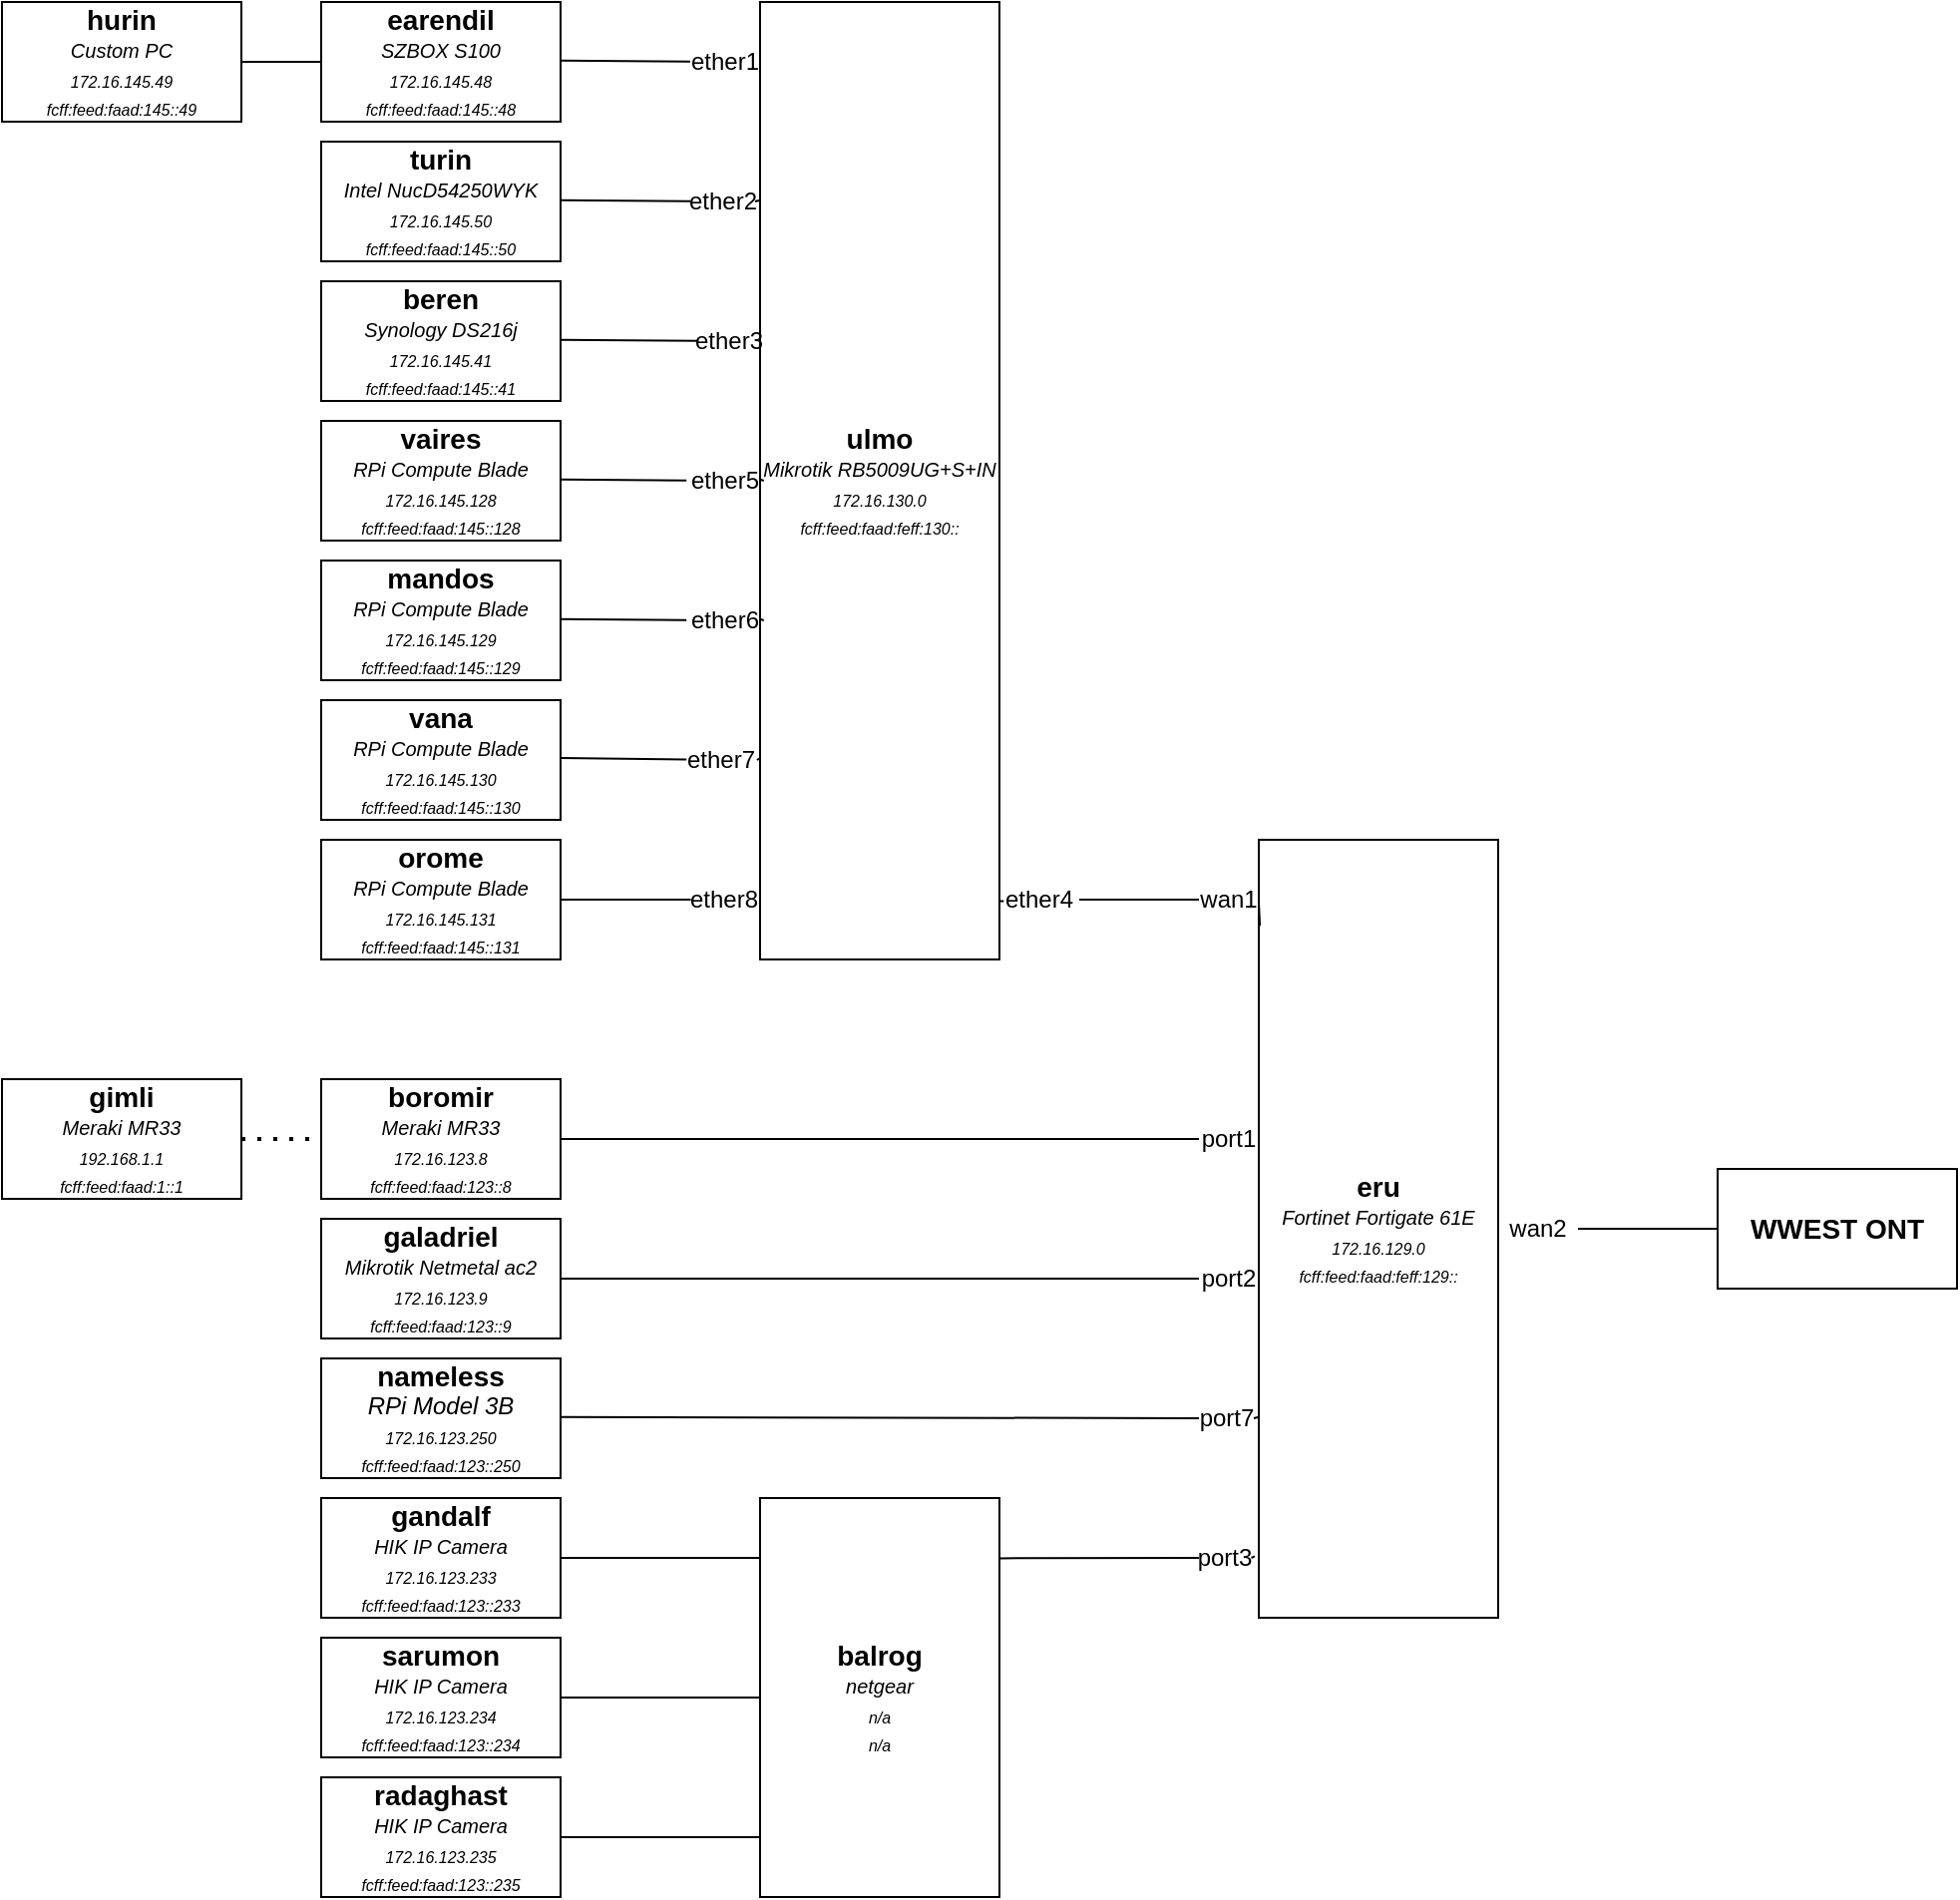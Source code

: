 <mxfile version="22.1.2" type="device" pages="2">
  <diagram name="network-diagram" id="donyaxQWsMeAOTe30rwo">
    <mxGraphModel dx="605" dy="511" grid="1" gridSize="10" guides="1" tooltips="1" connect="1" arrows="1" fold="1" page="1" pageScale="1" pageWidth="850" pageHeight="1100" math="0" shadow="0">
      <root>
        <mxCell id="0" />
        <mxCell id="1" parent="0" />
        <mxCell id="5WvHDmGFlh_pummLpIAc-2" value="&lt;b&gt;&lt;font style=&quot;font-size: 14px;&quot;&gt;earendil&lt;/font&gt;&lt;/b&gt;&lt;br&gt;&lt;font style=&quot;&quot;&gt;&lt;i style=&quot;&quot;&gt;&lt;font style=&quot;font-size: 10px;&quot;&gt;SZBOX S100&lt;/font&gt;&lt;br&gt;&lt;span style=&quot;font-size: 8px;&quot;&gt;172.16.145.48&lt;/span&gt;&lt;br&gt;&lt;span style=&quot;font-size: 8px;&quot;&gt;fcff:feed:faad:145::48&lt;/span&gt;&lt;br&gt;&lt;/i&gt;&lt;/font&gt;" style="rounded=0;whiteSpace=wrap;html=1;" parent="1" vertex="1">
          <mxGeometry x="250" y="170" width="120" height="60" as="geometry" />
        </mxCell>
        <mxCell id="5WvHDmGFlh_pummLpIAc-3" value="&lt;b&gt;&lt;font style=&quot;font-size: 14px;&quot;&gt;turin&lt;/font&gt;&lt;/b&gt;&lt;br&gt;&lt;font style=&quot;&quot;&gt;&lt;i style=&quot;&quot;&gt;&lt;font style=&quot;font-size: 10px;&quot;&gt;Intel NucD54250WYK&lt;/font&gt;&lt;br&gt;&lt;span style=&quot;font-size: 8px;&quot;&gt;172.16.145.50&lt;/span&gt;&lt;br&gt;&lt;span style=&quot;font-size: 8px;&quot;&gt;fcff:feed:faad:145::50&lt;/span&gt;&lt;br&gt;&lt;/i&gt;&lt;/font&gt;" style="rounded=0;whiteSpace=wrap;html=1;" parent="1" vertex="1">
          <mxGeometry x="250" y="240" width="120" height="60" as="geometry" />
        </mxCell>
        <mxCell id="5WvHDmGFlh_pummLpIAc-4" value="&lt;font style=&quot;font-size: 14px;&quot;&gt;&lt;b&gt;vaires&lt;/b&gt;&lt;/font&gt;&lt;br&gt;&lt;font style=&quot;&quot;&gt;&lt;i style=&quot;&quot;&gt;&lt;font style=&quot;font-size: 10px;&quot;&gt;RPi Compute Blade&lt;/font&gt;&lt;br&gt;&lt;span style=&quot;font-size: 8px;&quot;&gt;172.16.145.128&lt;/span&gt;&lt;br&gt;&lt;span style=&quot;font-size: 8px;&quot;&gt;fcff:feed:faad:145::128&lt;/span&gt;&lt;br&gt;&lt;/i&gt;&lt;/font&gt;" style="rounded=0;whiteSpace=wrap;html=1;" parent="1" vertex="1">
          <mxGeometry x="250" y="380" width="120" height="60" as="geometry" />
        </mxCell>
        <mxCell id="5WvHDmGFlh_pummLpIAc-5" value="&lt;b&gt;&lt;font style=&quot;font-size: 14px;&quot;&gt;mandos&lt;/font&gt;&lt;/b&gt;&lt;br&gt;&lt;font style=&quot;&quot;&gt;&lt;i style=&quot;&quot;&gt;&lt;font style=&quot;font-size: 10px;&quot;&gt;RPi Compute Blade&lt;/font&gt;&lt;br&gt;&lt;span style=&quot;font-size: 8px;&quot;&gt;172.16.145.129&lt;/span&gt;&lt;br&gt;&lt;span style=&quot;font-size: 8px;&quot;&gt;fcff:feed:faad:145::129&lt;/span&gt;&lt;br&gt;&lt;/i&gt;&lt;/font&gt;" style="rounded=0;whiteSpace=wrap;html=1;" parent="1" vertex="1">
          <mxGeometry x="250" y="450" width="120" height="60" as="geometry" />
        </mxCell>
        <mxCell id="5WvHDmGFlh_pummLpIAc-6" value="&lt;b style=&quot;font-size: 14px;&quot;&gt;vana&lt;br&gt;&lt;/b&gt;&lt;font style=&quot;&quot;&gt;&lt;i style=&quot;&quot;&gt;&lt;font style=&quot;font-size: 10px;&quot;&gt;RPi Compute Blade&lt;/font&gt;&lt;br&gt;&lt;span style=&quot;font-size: 8px;&quot;&gt;172.16.145.130&lt;/span&gt;&lt;br&gt;&lt;span style=&quot;font-size: 8px;&quot;&gt;fcff:feed:faad:145::130&lt;/span&gt;&lt;br&gt;&lt;/i&gt;&lt;/font&gt;" style="rounded=0;whiteSpace=wrap;html=1;" parent="1" vertex="1">
          <mxGeometry x="250" y="520" width="120" height="60" as="geometry" />
        </mxCell>
        <mxCell id="5WvHDmGFlh_pummLpIAc-7" value="&lt;font style=&quot;font-size: 14px;&quot;&gt;&lt;b&gt;orome&lt;br&gt;&lt;/b&gt;&lt;/font&gt;&lt;font style=&quot;&quot;&gt;&lt;i style=&quot;&quot;&gt;&lt;font style=&quot;font-size: 10px;&quot;&gt;RPi Compute Blade&lt;/font&gt;&lt;br&gt;&lt;span style=&quot;font-size: 8px;&quot;&gt;172.16.145.131&lt;/span&gt;&lt;br&gt;&lt;span style=&quot;font-size: 8px;&quot;&gt;fcff:feed:faad:145::131&lt;/span&gt;&lt;br&gt;&lt;/i&gt;&lt;/font&gt;" style="rounded=0;whiteSpace=wrap;html=1;" parent="1" vertex="1">
          <mxGeometry x="250" y="590" width="120" height="60" as="geometry" />
        </mxCell>
        <mxCell id="5WvHDmGFlh_pummLpIAc-8" value="&lt;span style=&quot;font-size: 14px;&quot;&gt;&lt;b&gt;beren&lt;/b&gt;&lt;/span&gt;&lt;br&gt;&lt;font style=&quot;&quot;&gt;&lt;i style=&quot;&quot;&gt;&lt;span style=&quot;font-size: 10px;&quot;&gt;Synology DS216j&lt;/span&gt;&lt;br&gt;&lt;span style=&quot;font-size: 8px;&quot;&gt;172.16.145.41&lt;/span&gt;&lt;br&gt;&lt;span style=&quot;font-size: 8px;&quot;&gt;fcff:feed:faad:145::41&lt;/span&gt;&lt;br&gt;&lt;/i&gt;&lt;/font&gt;" style="rounded=0;whiteSpace=wrap;html=1;" parent="1" vertex="1">
          <mxGeometry x="250" y="310" width="120" height="60" as="geometry" />
        </mxCell>
        <mxCell id="5WvHDmGFlh_pummLpIAc-9" value="&lt;b&gt;&lt;font style=&quot;font-size: 14px;&quot;&gt;ulmo&lt;/font&gt;&lt;/b&gt;&lt;br&gt;&lt;font style=&quot;font-size: 10px;&quot;&gt;&lt;i style=&quot;&quot;&gt;&lt;font style=&quot;font-size: 10px;&quot;&gt;Mikrotik&amp;nbsp;&lt;/font&gt;RB5009UG+S+IN&lt;br&gt;&lt;span style=&quot;font-size: 8px;&quot;&gt;172.16.130.0&lt;/span&gt;&lt;br&gt;&lt;span style=&quot;font-size: 8px;&quot;&gt;fcff:feed:faad:feff:130::&lt;/span&gt;&lt;br&gt;&lt;/i&gt;&lt;/font&gt;" style="rounded=0;whiteSpace=wrap;html=1;" parent="1" vertex="1">
          <mxGeometry x="470" y="170" width="120" height="480" as="geometry" />
        </mxCell>
        <mxCell id="5WvHDmGFlh_pummLpIAc-10" value="&lt;font style=&quot;font-size: 14px;&quot;&gt;&lt;b&gt;eru&lt;br&gt;&lt;/b&gt;&lt;/font&gt;&lt;font style=&quot;&quot;&gt;&lt;i style=&quot;&quot;&gt;&lt;span style=&quot;font-size: 10px;&quot;&gt;Fortinet Fortigate 61E&lt;/span&gt;&lt;br&gt;&lt;span style=&quot;font-size: 8px;&quot;&gt;172.16.129.0&lt;/span&gt;&lt;br&gt;&lt;span style=&quot;font-size: 8px;&quot;&gt;fcff:feed:faad:feff:129::&lt;/span&gt;&lt;br&gt;&lt;/i&gt;&lt;/font&gt;" style="rounded=0;whiteSpace=wrap;html=1;" parent="1" vertex="1">
          <mxGeometry x="720" y="590" width="120" height="390" as="geometry" />
        </mxCell>
        <mxCell id="5WvHDmGFlh_pummLpIAc-11" value="&lt;font style=&quot;font-size: 14px;&quot;&gt;&lt;b&gt;boromir&lt;br&gt;&lt;/b&gt;&lt;/font&gt;&lt;font style=&quot;&quot;&gt;&lt;i style=&quot;&quot;&gt;&lt;span style=&quot;font-size: 10px;&quot;&gt;Meraki MR33&lt;/span&gt;&lt;br&gt;&lt;span style=&quot;font-size: 8px;&quot;&gt;172.16.123.8&lt;/span&gt;&lt;br&gt;&lt;span style=&quot;font-size: 8px;&quot;&gt;fcff:feed:faad:123::8&lt;/span&gt;&lt;br&gt;&lt;/i&gt;&lt;/font&gt;" style="rounded=0;whiteSpace=wrap;html=1;" parent="1" vertex="1">
          <mxGeometry x="250" y="710" width="120" height="60" as="geometry" />
        </mxCell>
        <mxCell id="5WvHDmGFlh_pummLpIAc-12" value="&lt;font style=&quot;font-size: 14px;&quot;&gt;&lt;b&gt;gimli&lt;br&gt;&lt;/b&gt;&lt;/font&gt;&lt;font style=&quot;&quot;&gt;&lt;i style=&quot;&quot;&gt;&lt;span style=&quot;font-size: 10px;&quot;&gt;Meraki MR33&lt;/span&gt;&lt;br&gt;&lt;span style=&quot;font-size: 8px;&quot;&gt;192.168.1.1&lt;/span&gt;&lt;br&gt;&lt;span style=&quot;font-size: 8px;&quot;&gt;fcff:feed:faad:1::1&lt;/span&gt;&lt;br&gt;&lt;/i&gt;&lt;/font&gt;" style="rounded=0;whiteSpace=wrap;html=1;" parent="1" vertex="1">
          <mxGeometry x="90" y="710" width="120" height="60" as="geometry" />
        </mxCell>
        <mxCell id="5WvHDmGFlh_pummLpIAc-13" value="&lt;font style=&quot;font-size: 14px;&quot;&gt;&lt;b&gt;galadriel&lt;br&gt;&lt;/b&gt;&lt;/font&gt;&lt;font style=&quot;&quot;&gt;&lt;i style=&quot;&quot;&gt;&lt;span style=&quot;font-size: 10px;&quot;&gt;Mikrotik Netmetal ac2&lt;/span&gt;&lt;br&gt;&lt;span style=&quot;font-size: 8px;&quot;&gt;172.16.123.9&lt;/span&gt;&lt;br&gt;&lt;span style=&quot;font-size: 8px;&quot;&gt;fcff:feed:faad:123::9&lt;/span&gt;&lt;br&gt;&lt;/i&gt;&lt;/font&gt;" style="rounded=0;whiteSpace=wrap;html=1;" parent="1" vertex="1">
          <mxGeometry x="250" y="780" width="120" height="60" as="geometry" />
        </mxCell>
        <mxCell id="5WvHDmGFlh_pummLpIAc-15" value="&lt;font style=&quot;font-size: 14px;&quot;&gt;&lt;b&gt;balrog&lt;br&gt;&lt;/b&gt;&lt;/font&gt;&lt;font style=&quot;&quot;&gt;&lt;i style=&quot;&quot;&gt;&lt;span style=&quot;font-size: 10px;&quot;&gt;netgear&lt;/span&gt;&lt;br&gt;&lt;span style=&quot;font-size: 8px;&quot;&gt;n/a&lt;/span&gt;&lt;br&gt;&lt;span style=&quot;font-size: 8px;&quot;&gt;n/a&lt;/span&gt;&lt;br&gt;&lt;/i&gt;&lt;/font&gt;" style="rounded=0;whiteSpace=wrap;html=1;" parent="1" vertex="1">
          <mxGeometry x="470" y="920" width="120" height="200" as="geometry" />
        </mxCell>
        <mxCell id="5WvHDmGFlh_pummLpIAc-16" value="&lt;font style=&quot;font-size: 14px;&quot;&gt;&lt;b&gt;gandalf&lt;br&gt;&lt;/b&gt;&lt;/font&gt;&lt;font style=&quot;&quot;&gt;&lt;i style=&quot;&quot;&gt;&lt;font style=&quot;font-size: 10px;&quot;&gt;HIK IP Camera&lt;/font&gt;&lt;br&gt;&lt;span style=&quot;font-size: 8px;&quot;&gt;172.16.123.233&lt;/span&gt;&lt;br&gt;&lt;span style=&quot;font-size: 8px;&quot;&gt;fcff:feed:faad:123::233&lt;/span&gt;&lt;br&gt;&lt;/i&gt;&lt;/font&gt;" style="rounded=0;whiteSpace=wrap;html=1;" parent="1" vertex="1">
          <mxGeometry x="250" y="920" width="120" height="60" as="geometry" />
        </mxCell>
        <mxCell id="5WvHDmGFlh_pummLpIAc-17" value="&lt;font style=&quot;font-size: 14px;&quot;&gt;&lt;b&gt;sarumon&lt;br&gt;&lt;/b&gt;&lt;/font&gt;&lt;font style=&quot;&quot;&gt;&lt;i style=&quot;&quot;&gt;&lt;font style=&quot;font-size: 10px;&quot;&gt;HIK IP Camera&lt;/font&gt;&lt;br&gt;&lt;span style=&quot;font-size: 8px;&quot;&gt;172.16.123.234&lt;/span&gt;&lt;br&gt;&lt;span style=&quot;font-size: 8px;&quot;&gt;fcff:feed:faad:123::234&lt;/span&gt;&lt;br&gt;&lt;/i&gt;&lt;/font&gt;" style="rounded=0;whiteSpace=wrap;html=1;" parent="1" vertex="1">
          <mxGeometry x="250" y="990" width="120" height="60" as="geometry" />
        </mxCell>
        <mxCell id="5WvHDmGFlh_pummLpIAc-18" value="&lt;font style=&quot;font-size: 14px;&quot;&gt;&lt;b&gt;radaghast&lt;br&gt;&lt;/b&gt;&lt;/font&gt;&lt;font style=&quot;&quot;&gt;&lt;i style=&quot;&quot;&gt;&lt;font style=&quot;font-size: 10px;&quot;&gt;HIK IP Camera&lt;/font&gt;&lt;br&gt;&lt;span style=&quot;font-size: 8px;&quot;&gt;172.16.123.235&lt;/span&gt;&lt;br&gt;&lt;span style=&quot;font-size: 8px;&quot;&gt;fcff:feed:faad:123::235&lt;/span&gt;&lt;br&gt;&lt;/i&gt;&lt;/font&gt;" style="rounded=0;whiteSpace=wrap;html=1;" parent="1" vertex="1">
          <mxGeometry x="250" y="1060" width="120" height="60" as="geometry" />
        </mxCell>
        <mxCell id="5WvHDmGFlh_pummLpIAc-19" value="" style="endArrow=none;html=1;rounded=0;entryX=1;entryY=0.5;entryDx=0;entryDy=0;" parent="1" target="5WvHDmGFlh_pummLpIAc-18" edge="1">
          <mxGeometry width="50" height="50" relative="1" as="geometry">
            <mxPoint x="470" y="1090" as="sourcePoint" />
            <mxPoint x="440" y="1080" as="targetPoint" />
          </mxGeometry>
        </mxCell>
        <mxCell id="5WvHDmGFlh_pummLpIAc-20" value="" style="endArrow=none;html=1;rounded=0;exitX=1;exitY=0.5;exitDx=0;exitDy=0;entryX=0;entryY=0.5;entryDx=0;entryDy=0;" parent="1" source="5WvHDmGFlh_pummLpIAc-17" target="5WvHDmGFlh_pummLpIAc-15" edge="1">
          <mxGeometry width="50" height="50" relative="1" as="geometry">
            <mxPoint x="450" y="970" as="sourcePoint" />
            <mxPoint x="500" y="920" as="targetPoint" />
          </mxGeometry>
        </mxCell>
        <mxCell id="5WvHDmGFlh_pummLpIAc-21" value="" style="endArrow=none;html=1;rounded=0;exitX=1;exitY=0.5;exitDx=0;exitDy=0;" parent="1" source="5WvHDmGFlh_pummLpIAc-16" edge="1">
          <mxGeometry width="50" height="50" relative="1" as="geometry">
            <mxPoint x="450" y="970" as="sourcePoint" />
            <mxPoint x="470" y="950" as="targetPoint" />
          </mxGeometry>
        </mxCell>
        <mxCell id="5WvHDmGFlh_pummLpIAc-22" value="" style="endArrow=none;html=1;rounded=0;exitX=1;exitY=0.5;exitDx=0;exitDy=0;" parent="1" source="5WvHDmGFlh_pummLpIAc-58" edge="1">
          <mxGeometry width="50" height="50" relative="1" as="geometry">
            <mxPoint x="450" y="970" as="sourcePoint" />
            <mxPoint x="720" y="810" as="targetPoint" />
          </mxGeometry>
        </mxCell>
        <mxCell id="5WvHDmGFlh_pummLpIAc-23" value="" style="endArrow=none;html=1;rounded=0;exitX=1;exitY=0.5;exitDx=0;exitDy=0;" parent="1" source="5WvHDmGFlh_pummLpIAc-56" edge="1">
          <mxGeometry width="50" height="50" relative="1" as="geometry">
            <mxPoint x="450" y="970" as="sourcePoint" />
            <mxPoint x="720" y="740" as="targetPoint" />
          </mxGeometry>
        </mxCell>
        <mxCell id="5WvHDmGFlh_pummLpIAc-24" value="" style="endArrow=none;html=1;rounded=0;exitX=1.018;exitY=0.939;exitDx=0;exitDy=0;exitPerimeter=0;" parent="1" source="5WvHDmGFlh_pummLpIAc-51" edge="1">
          <mxGeometry width="50" height="50" relative="1" as="geometry">
            <mxPoint x="610" y="560" as="sourcePoint" />
            <mxPoint x="720" y="621" as="targetPoint" />
          </mxGeometry>
        </mxCell>
        <mxCell id="5WvHDmGFlh_pummLpIAc-25" value="" style="endArrow=none;dashed=1;html=1;dashPattern=1 3;strokeWidth=2;rounded=0;exitX=1;exitY=0.5;exitDx=0;exitDy=0;entryX=0;entryY=0.5;entryDx=0;entryDy=0;" parent="1" source="5WvHDmGFlh_pummLpIAc-12" target="5WvHDmGFlh_pummLpIAc-11" edge="1">
          <mxGeometry width="50" height="50" relative="1" as="geometry">
            <mxPoint x="300" y="940" as="sourcePoint" />
            <mxPoint x="350" y="890" as="targetPoint" />
          </mxGeometry>
        </mxCell>
        <mxCell id="5WvHDmGFlh_pummLpIAc-27" value="" style="endArrow=none;html=1;rounded=0;exitX=1;exitY=0.5;exitDx=0;exitDy=0;" parent="1" source="5WvHDmGFlh_pummLpIAc-81" edge="1">
          <mxGeometry width="50" height="50" relative="1" as="geometry">
            <mxPoint x="450" y="640" as="sourcePoint" />
            <mxPoint x="470" y="620" as="targetPoint" />
          </mxGeometry>
        </mxCell>
        <mxCell id="5WvHDmGFlh_pummLpIAc-28" value="" style="endArrow=none;html=1;rounded=0;exitX=1;exitY=0.5;exitDx=0;exitDy=0;" parent="1" source="5WvHDmGFlh_pummLpIAc-79" edge="1">
          <mxGeometry width="50" height="50" relative="1" as="geometry">
            <mxPoint x="370" y="549" as="sourcePoint" />
            <mxPoint x="470" y="549" as="targetPoint" />
          </mxGeometry>
        </mxCell>
        <mxCell id="5WvHDmGFlh_pummLpIAc-29" value="" style="endArrow=none;html=1;rounded=0;exitX=1;exitY=0.5;exitDx=0;exitDy=0;" parent="1" source="5WvHDmGFlh_pummLpIAc-77" edge="1">
          <mxGeometry width="50" height="50" relative="1" as="geometry">
            <mxPoint x="370" y="479.41" as="sourcePoint" />
            <mxPoint x="470" y="479.41" as="targetPoint" />
          </mxGeometry>
        </mxCell>
        <mxCell id="5WvHDmGFlh_pummLpIAc-30" value="" style="endArrow=none;html=1;rounded=0;exitX=1;exitY=0.5;exitDx=0;exitDy=0;" parent="1" source="5WvHDmGFlh_pummLpIAc-75" edge="1">
          <mxGeometry width="50" height="50" relative="1" as="geometry">
            <mxPoint x="370" y="409.41" as="sourcePoint" />
            <mxPoint x="470" y="409.41" as="targetPoint" />
          </mxGeometry>
        </mxCell>
        <mxCell id="5WvHDmGFlh_pummLpIAc-33" value="" style="endArrow=none;html=1;rounded=0;exitX=1;exitY=0.5;exitDx=0;exitDy=0;" parent="1" source="5WvHDmGFlh_pummLpIAc-73" edge="1">
          <mxGeometry width="50" height="50" relative="1" as="geometry">
            <mxPoint x="370" y="339.41" as="sourcePoint" />
            <mxPoint x="470" y="339.41" as="targetPoint" />
          </mxGeometry>
        </mxCell>
        <mxCell id="5WvHDmGFlh_pummLpIAc-34" value="" style="endArrow=none;html=1;rounded=0;exitX=1;exitY=0.5;exitDx=0;exitDy=0;" parent="1" source="5WvHDmGFlh_pummLpIAc-71" edge="1">
          <mxGeometry width="50" height="50" relative="1" as="geometry">
            <mxPoint x="370" y="269.41" as="sourcePoint" />
            <mxPoint x="470" y="269.41" as="targetPoint" />
          </mxGeometry>
        </mxCell>
        <mxCell id="5WvHDmGFlh_pummLpIAc-35" value="" style="endArrow=none;html=1;rounded=0;exitX=1;exitY=0.5;exitDx=0;exitDy=0;" parent="1" source="5WvHDmGFlh_pummLpIAc-69" edge="1">
          <mxGeometry width="50" height="50" relative="1" as="geometry">
            <mxPoint x="370" y="199.41" as="sourcePoint" />
            <mxPoint x="470" y="199.41" as="targetPoint" />
          </mxGeometry>
        </mxCell>
        <mxCell id="5WvHDmGFlh_pummLpIAc-36" value="&lt;font style=&quot;font-size: 14px;&quot;&gt;&lt;b&gt;nameless&lt;br&gt;&lt;/b&gt;&lt;/font&gt;&lt;font style=&quot;&quot;&gt;&lt;i style=&quot;&quot;&gt;RPi Model 3B&lt;br&gt;&lt;span style=&quot;font-size: 8px;&quot;&gt;172.16.123.250&lt;/span&gt;&lt;br&gt;&lt;span style=&quot;font-size: 8px;&quot;&gt;fcff:feed:faad:123::250&lt;/span&gt;&lt;br&gt;&lt;/i&gt;&lt;/font&gt;" style="rounded=0;whiteSpace=wrap;html=1;" parent="1" vertex="1">
          <mxGeometry x="250" y="850" width="120" height="60" as="geometry" />
        </mxCell>
        <mxCell id="5WvHDmGFlh_pummLpIAc-38" value="" style="endArrow=none;html=1;rounded=0;exitX=1;exitY=0.5;exitDx=0;exitDy=0;" parent="1" source="5WvHDmGFlh_pummLpIAc-47" edge="1">
          <mxGeometry width="50" height="50" relative="1" as="geometry">
            <mxPoint x="370" y="879.41" as="sourcePoint" />
            <mxPoint x="720" y="879.41" as="targetPoint" />
          </mxGeometry>
        </mxCell>
        <mxCell id="5WvHDmGFlh_pummLpIAc-40" value="&lt;font style=&quot;font-size: 14px;&quot;&gt;&lt;b&gt;WWEST ONT&lt;/b&gt;&lt;/font&gt;&lt;font style=&quot;&quot;&gt;&lt;i style=&quot;&quot;&gt;&lt;br&gt;&lt;/i&gt;&lt;/font&gt;" style="rounded=0;whiteSpace=wrap;html=1;" parent="1" vertex="1">
          <mxGeometry x="950" y="755" width="120" height="60" as="geometry" />
        </mxCell>
        <mxCell id="5WvHDmGFlh_pummLpIAc-41" value="" style="endArrow=none;html=1;rounded=0;exitX=1;exitY=0.5;exitDx=0;exitDy=0;entryX=0;entryY=0.5;entryDx=0;entryDy=0;" parent="1" source="5WvHDmGFlh_pummLpIAc-54" target="5WvHDmGFlh_pummLpIAc-40" edge="1">
          <mxGeometry width="50" height="50" relative="1" as="geometry">
            <mxPoint x="760" y="880" as="sourcePoint" />
            <mxPoint x="810" y="830" as="targetPoint" />
          </mxGeometry>
        </mxCell>
        <mxCell id="5WvHDmGFlh_pummLpIAc-52" value="" style="endArrow=none;html=1;rounded=0;exitX=1;exitY=0.5;exitDx=0;exitDy=0;" parent="1" source="5WvHDmGFlh_pummLpIAc-83" target="5WvHDmGFlh_pummLpIAc-51" edge="1">
          <mxGeometry width="50" height="50" relative="1" as="geometry">
            <mxPoint x="592" y="621" as="sourcePoint" />
            <mxPoint x="720" y="621" as="targetPoint" />
          </mxGeometry>
        </mxCell>
        <mxCell id="5WvHDmGFlh_pummLpIAc-51" value="wan1" style="text;html=1;strokeColor=none;fillColor=none;align=center;verticalAlign=middle;whiteSpace=wrap;rounded=0;" parent="1" vertex="1">
          <mxGeometry x="690" y="605" width="30" height="30" as="geometry" />
        </mxCell>
        <mxCell id="5WvHDmGFlh_pummLpIAc-55" value="" style="endArrow=none;html=1;rounded=0;exitX=1;exitY=0.5;exitDx=0;exitDy=0;entryX=0;entryY=0.5;entryDx=0;entryDy=0;" parent="1" source="5WvHDmGFlh_pummLpIAc-10" target="5WvHDmGFlh_pummLpIAc-54" edge="1">
          <mxGeometry width="50" height="50" relative="1" as="geometry">
            <mxPoint x="840" y="785" as="sourcePoint" />
            <mxPoint x="950" y="785" as="targetPoint" />
          </mxGeometry>
        </mxCell>
        <mxCell id="5WvHDmGFlh_pummLpIAc-54" value="wan2" style="text;html=1;strokeColor=none;fillColor=none;align=center;verticalAlign=middle;whiteSpace=wrap;rounded=0;" parent="1" vertex="1">
          <mxGeometry x="840" y="770" width="40" height="30" as="geometry" />
        </mxCell>
        <mxCell id="5WvHDmGFlh_pummLpIAc-57" value="" style="endArrow=none;html=1;rounded=0;exitX=1;exitY=0.5;exitDx=0;exitDy=0;entryX=0;entryY=0.5;entryDx=0;entryDy=0;" parent="1" source="5WvHDmGFlh_pummLpIAc-11" target="5WvHDmGFlh_pummLpIAc-56" edge="1">
          <mxGeometry width="50" height="50" relative="1" as="geometry">
            <mxPoint x="370" y="740" as="sourcePoint" />
            <mxPoint x="720" y="741" as="targetPoint" />
          </mxGeometry>
        </mxCell>
        <mxCell id="5WvHDmGFlh_pummLpIAc-56" value="port1" style="text;html=1;strokeColor=none;fillColor=none;align=center;verticalAlign=middle;whiteSpace=wrap;rounded=0;" parent="1" vertex="1">
          <mxGeometry x="690" y="730" width="30" height="20" as="geometry" />
        </mxCell>
        <mxCell id="5WvHDmGFlh_pummLpIAc-59" value="" style="endArrow=none;html=1;rounded=0;exitX=1;exitY=0.5;exitDx=0;exitDy=0;" parent="1" source="5WvHDmGFlh_pummLpIAc-13" target="5WvHDmGFlh_pummLpIAc-58" edge="1">
          <mxGeometry width="50" height="50" relative="1" as="geometry">
            <mxPoint x="370" y="810" as="sourcePoint" />
            <mxPoint x="720" y="810" as="targetPoint" />
          </mxGeometry>
        </mxCell>
        <mxCell id="5WvHDmGFlh_pummLpIAc-58" value="port2" style="text;html=1;strokeColor=none;fillColor=none;align=center;verticalAlign=middle;whiteSpace=wrap;rounded=0;" parent="1" vertex="1">
          <mxGeometry x="690" y="795" width="30" height="30" as="geometry" />
        </mxCell>
        <mxCell id="5WvHDmGFlh_pummLpIAc-60" value="" style="endArrow=none;html=1;rounded=0;exitX=1;exitY=0.5;exitDx=0;exitDy=0;" parent="1" target="5WvHDmGFlh_pummLpIAc-47" edge="1">
          <mxGeometry width="50" height="50" relative="1" as="geometry">
            <mxPoint x="370" y="879.41" as="sourcePoint" />
            <mxPoint x="720" y="879.41" as="targetPoint" />
          </mxGeometry>
        </mxCell>
        <mxCell id="5WvHDmGFlh_pummLpIAc-47" value="port7" style="text;html=1;strokeColor=none;fillColor=none;align=center;verticalAlign=middle;whiteSpace=wrap;rounded=0;" parent="1" vertex="1">
          <mxGeometry x="690" y="865" width="27.5" height="30" as="geometry" />
        </mxCell>
        <mxCell id="5WvHDmGFlh_pummLpIAc-62" value="" style="endArrow=none;html=1;rounded=0;entryX=-0.017;entryY=0.921;entryDx=0;entryDy=0;exitX=1;exitY=0.5;exitDx=0;exitDy=0;entryPerimeter=0;" parent="1" source="5WvHDmGFlh_pummLpIAc-63" target="5WvHDmGFlh_pummLpIAc-10" edge="1">
          <mxGeometry width="50" height="50" relative="1" as="geometry">
            <mxPoint x="590" y="947" as="sourcePoint" />
            <mxPoint x="650" y="950" as="targetPoint" />
          </mxGeometry>
        </mxCell>
        <mxCell id="5WvHDmGFlh_pummLpIAc-66" value="" style="endArrow=none;html=1;rounded=0;entryX=0;entryY=0.5;entryDx=0;entryDy=0;exitX=1.003;exitY=0.151;exitDx=0;exitDy=0;exitPerimeter=0;" parent="1" source="5WvHDmGFlh_pummLpIAc-15" target="5WvHDmGFlh_pummLpIAc-63" edge="1">
          <mxGeometry width="50" height="50" relative="1" as="geometry">
            <mxPoint x="590" y="950" as="sourcePoint" />
            <mxPoint x="718" y="949" as="targetPoint" />
          </mxGeometry>
        </mxCell>
        <mxCell id="5WvHDmGFlh_pummLpIAc-63" value="port3" style="text;html=1;strokeColor=none;fillColor=none;align=center;verticalAlign=middle;whiteSpace=wrap;rounded=0;" parent="1" vertex="1">
          <mxGeometry x="690" y="940" width="26.25" height="20" as="geometry" />
        </mxCell>
        <mxCell id="5WvHDmGFlh_pummLpIAc-70" value="" style="endArrow=none;html=1;rounded=0;exitX=1;exitY=0.5;exitDx=0;exitDy=0;" parent="1" target="5WvHDmGFlh_pummLpIAc-69" edge="1">
          <mxGeometry width="50" height="50" relative="1" as="geometry">
            <mxPoint x="370" y="199.41" as="sourcePoint" />
            <mxPoint x="470" y="199.41" as="targetPoint" />
          </mxGeometry>
        </mxCell>
        <mxCell id="5WvHDmGFlh_pummLpIAc-69" value="ether1" style="text;html=1;strokeColor=none;fillColor=none;align=center;verticalAlign=middle;whiteSpace=wrap;rounded=0;" parent="1" vertex="1">
          <mxGeometry x="435" y="185" width="35" height="30" as="geometry" />
        </mxCell>
        <mxCell id="5WvHDmGFlh_pummLpIAc-72" value="" style="endArrow=none;html=1;rounded=0;exitX=1;exitY=0.5;exitDx=0;exitDy=0;" parent="1" target="5WvHDmGFlh_pummLpIAc-71" edge="1">
          <mxGeometry width="50" height="50" relative="1" as="geometry">
            <mxPoint x="370" y="269.41" as="sourcePoint" />
            <mxPoint x="470" y="269.41" as="targetPoint" />
          </mxGeometry>
        </mxCell>
        <mxCell id="5WvHDmGFlh_pummLpIAc-71" value="ether2" style="text;html=1;strokeColor=none;fillColor=none;align=center;verticalAlign=middle;whiteSpace=wrap;rounded=0;" parent="1" vertex="1">
          <mxGeometry x="435" y="255" width="32.5" height="30" as="geometry" />
        </mxCell>
        <mxCell id="5WvHDmGFlh_pummLpIAc-74" value="" style="endArrow=none;html=1;rounded=0;exitX=1;exitY=0.5;exitDx=0;exitDy=0;" parent="1" target="5WvHDmGFlh_pummLpIAc-73" edge="1">
          <mxGeometry width="50" height="50" relative="1" as="geometry">
            <mxPoint x="370" y="339.41" as="sourcePoint" />
            <mxPoint x="470" y="339.41" as="targetPoint" />
          </mxGeometry>
        </mxCell>
        <mxCell id="5WvHDmGFlh_pummLpIAc-73" value="ether3" style="text;html=1;strokeColor=none;fillColor=none;align=center;verticalAlign=middle;whiteSpace=wrap;rounded=0;" parent="1" vertex="1">
          <mxGeometry x="438.75" y="325" width="31.25" height="30" as="geometry" />
        </mxCell>
        <mxCell id="5WvHDmGFlh_pummLpIAc-76" value="" style="endArrow=none;html=1;rounded=0;exitX=1;exitY=0.5;exitDx=0;exitDy=0;" parent="1" target="5WvHDmGFlh_pummLpIAc-75" edge="1">
          <mxGeometry width="50" height="50" relative="1" as="geometry">
            <mxPoint x="370" y="409.41" as="sourcePoint" />
            <mxPoint x="470" y="409.41" as="targetPoint" />
          </mxGeometry>
        </mxCell>
        <mxCell id="5WvHDmGFlh_pummLpIAc-75" value="ether5" style="text;html=1;strokeColor=none;fillColor=none;align=center;verticalAlign=middle;whiteSpace=wrap;rounded=0;" parent="1" vertex="1">
          <mxGeometry x="433.13" y="395" width="38.75" height="30" as="geometry" />
        </mxCell>
        <mxCell id="5WvHDmGFlh_pummLpIAc-78" value="" style="endArrow=none;html=1;rounded=0;exitX=1;exitY=0.5;exitDx=0;exitDy=0;" parent="1" target="5WvHDmGFlh_pummLpIAc-77" edge="1">
          <mxGeometry width="50" height="50" relative="1" as="geometry">
            <mxPoint x="370" y="479.41" as="sourcePoint" />
            <mxPoint x="470" y="479.41" as="targetPoint" />
          </mxGeometry>
        </mxCell>
        <mxCell id="5WvHDmGFlh_pummLpIAc-77" value="ether6" style="text;html=1;strokeColor=none;fillColor=none;align=center;verticalAlign=middle;whiteSpace=wrap;rounded=0;" parent="1" vertex="1">
          <mxGeometry x="433.13" y="465" width="38.75" height="30" as="geometry" />
        </mxCell>
        <mxCell id="5WvHDmGFlh_pummLpIAc-80" value="" style="endArrow=none;html=1;rounded=0;exitX=1;exitY=0.5;exitDx=0;exitDy=0;" parent="1" target="5WvHDmGFlh_pummLpIAc-79" edge="1">
          <mxGeometry width="50" height="50" relative="1" as="geometry">
            <mxPoint x="370" y="549" as="sourcePoint" />
            <mxPoint x="470" y="549" as="targetPoint" />
          </mxGeometry>
        </mxCell>
        <mxCell id="5WvHDmGFlh_pummLpIAc-79" value="ether7" style="text;html=1;strokeColor=none;fillColor=none;align=center;verticalAlign=middle;whiteSpace=wrap;rounded=0;" parent="1" vertex="1">
          <mxGeometry x="433.13" y="535" width="35.32" height="30" as="geometry" />
        </mxCell>
        <mxCell id="5WvHDmGFlh_pummLpIAc-82" value="" style="endArrow=none;html=1;rounded=0;exitX=1;exitY=0.5;exitDx=0;exitDy=0;" parent="1" source="5WvHDmGFlh_pummLpIAc-7" target="5WvHDmGFlh_pummLpIAc-81" edge="1">
          <mxGeometry width="50" height="50" relative="1" as="geometry">
            <mxPoint x="370" y="620" as="sourcePoint" />
            <mxPoint x="470" y="620" as="targetPoint" />
          </mxGeometry>
        </mxCell>
        <mxCell id="5WvHDmGFlh_pummLpIAc-81" value="ether8" style="text;html=1;strokeColor=none;fillColor=none;align=center;verticalAlign=middle;whiteSpace=wrap;rounded=0;" parent="1" vertex="1">
          <mxGeometry x="435.31" y="605" width="34.37" height="30" as="geometry" />
        </mxCell>
        <mxCell id="5WvHDmGFlh_pummLpIAc-86" value="" style="endArrow=none;html=1;rounded=0;exitX=1.018;exitY=0.939;exitDx=0;exitDy=0;exitPerimeter=0;" parent="1" source="5WvHDmGFlh_pummLpIAc-9" target="5WvHDmGFlh_pummLpIAc-83" edge="1">
          <mxGeometry width="50" height="50" relative="1" as="geometry">
            <mxPoint x="592" y="621" as="sourcePoint" />
            <mxPoint x="690" y="620" as="targetPoint" />
          </mxGeometry>
        </mxCell>
        <mxCell id="5WvHDmGFlh_pummLpIAc-83" value="ether4" style="text;html=1;strokeColor=none;fillColor=none;align=center;verticalAlign=middle;whiteSpace=wrap;rounded=0;" parent="1" vertex="1">
          <mxGeometry x="590" y="605" width="40" height="30" as="geometry" />
        </mxCell>
        <mxCell id="zWHXDNSICFyrOe5W6Vre-1" value="&lt;b&gt;&lt;font style=&quot;font-size: 14px;&quot;&gt;hurin&lt;/font&gt;&lt;/b&gt;&lt;br&gt;&lt;font style=&quot;&quot;&gt;&lt;i style=&quot;&quot;&gt;&lt;font style=&quot;font-size: 10px;&quot;&gt;Custom PC&lt;/font&gt;&lt;br&gt;&lt;span style=&quot;font-size: 8px;&quot;&gt;172.16.145.49&lt;/span&gt;&lt;br&gt;&lt;span style=&quot;font-size: 8px;&quot;&gt;fcff:feed:faad:145::49&lt;/span&gt;&lt;br&gt;&lt;/i&gt;&lt;/font&gt;" style="rounded=0;whiteSpace=wrap;html=1;" parent="1" vertex="1">
          <mxGeometry x="90" y="170" width="120" height="60" as="geometry" />
        </mxCell>
        <mxCell id="zWHXDNSICFyrOe5W6Vre-2" value="" style="endArrow=none;html=1;rounded=0;exitX=1;exitY=0.5;exitDx=0;exitDy=0;entryX=0;entryY=0.5;entryDx=0;entryDy=0;strokeWidth=1;" parent="1" source="zWHXDNSICFyrOe5W6Vre-1" target="5WvHDmGFlh_pummLpIAc-2" edge="1">
          <mxGeometry width="50" height="50" relative="1" as="geometry">
            <mxPoint x="240" y="430" as="sourcePoint" />
            <mxPoint x="290" y="380" as="targetPoint" />
          </mxGeometry>
        </mxCell>
      </root>
    </mxGraphModel>
  </diagram>
  <diagram id="TCekqygfXsFdefFB1j5I" name="k8s cluster">
    <mxGraphModel dx="605" dy="511" grid="1" gridSize="10" guides="1" tooltips="1" connect="1" arrows="1" fold="1" page="1" pageScale="1" pageWidth="850" pageHeight="1100" math="0" shadow="0">
      <root>
        <mxCell id="0" />
        <mxCell id="1" parent="0" />
        <mxCell id="l61pqUlka-35UqvqIYWr-51" value="" style="rounded=1;whiteSpace=wrap;html=1;align=left;" parent="1" vertex="1">
          <mxGeometry x="825" y="625" width="260" height="380" as="geometry" />
        </mxCell>
        <mxCell id="l61pqUlka-35UqvqIYWr-49" value="" style="rounded=1;whiteSpace=wrap;html=1;align=left;" parent="1" vertex="1">
          <mxGeometry x="830" y="230" width="260" height="380" as="geometry" />
        </mxCell>
        <mxCell id="l61pqUlka-35UqvqIYWr-46" value="" style="rounded=1;whiteSpace=wrap;html=1;align=left;" parent="1" vertex="1">
          <mxGeometry x="550" y="230" width="260" height="380" as="geometry" />
        </mxCell>
        <mxCell id="l61pqUlka-35UqvqIYWr-25" value="" style="rounded=1;whiteSpace=wrap;html=1;align=left;" parent="1" vertex="1">
          <mxGeometry x="280" y="230" width="260" height="380" as="geometry" />
        </mxCell>
        <mxCell id="l61pqUlka-35UqvqIYWr-27" value="" style="rounded=1;whiteSpace=wrap;html=1;" parent="1" vertex="1">
          <mxGeometry x="350" y="300" width="120" height="110" as="geometry" />
        </mxCell>
        <mxCell id="l61pqUlka-35UqvqIYWr-26" value="&lt;b&gt;earendil&lt;/b&gt;" style="rounded=0;whiteSpace=wrap;html=1;" parent="1" vertex="1">
          <mxGeometry x="380" y="350" width="60" height="20" as="geometry" />
        </mxCell>
        <mxCell id="l61pqUlka-35UqvqIYWr-28" value="&lt;b&gt;turin&lt;/b&gt;" style="rounded=0;whiteSpace=wrap;html=1;" parent="1" vertex="1">
          <mxGeometry x="380" y="370" width="60" height="20" as="geometry" />
        </mxCell>
        <mxCell id="l61pqUlka-35UqvqIYWr-29" value="&lt;b&gt;Master Nodes&lt;/b&gt;" style="text;html=1;strokeColor=none;fillColor=none;align=center;verticalAlign=middle;whiteSpace=wrap;rounded=0;" parent="1" vertex="1">
          <mxGeometry x="380" y="310" width="60" height="30" as="geometry" />
        </mxCell>
        <mxCell id="l61pqUlka-35UqvqIYWr-30" value="" style="rounded=1;whiteSpace=wrap;html=1;" parent="1" vertex="1">
          <mxGeometry x="350" y="420" width="120" height="160" as="geometry" />
        </mxCell>
        <mxCell id="l61pqUlka-35UqvqIYWr-31" value="&lt;b&gt;vaires&lt;/b&gt;" style="rounded=0;whiteSpace=wrap;html=1;" parent="1" vertex="1">
          <mxGeometry x="380" y="470" width="60" height="20" as="geometry" />
        </mxCell>
        <mxCell id="l61pqUlka-35UqvqIYWr-33" value="&lt;b&gt;mandos&lt;/b&gt;" style="rounded=0;whiteSpace=wrap;html=1;" parent="1" vertex="1">
          <mxGeometry x="380" y="490" width="60" height="20" as="geometry" />
        </mxCell>
        <mxCell id="l61pqUlka-35UqvqIYWr-34" value="&lt;b&gt;vana&lt;/b&gt;" style="rounded=0;whiteSpace=wrap;html=1;" parent="1" vertex="1">
          <mxGeometry x="380" y="510" width="60" height="20" as="geometry" />
        </mxCell>
        <mxCell id="l61pqUlka-35UqvqIYWr-35" value="&lt;b&gt;orome&lt;/b&gt;" style="rounded=0;whiteSpace=wrap;html=1;" parent="1" vertex="1">
          <mxGeometry x="380" y="530" width="60" height="20" as="geometry" />
        </mxCell>
        <mxCell id="l61pqUlka-35UqvqIYWr-37" value="&lt;b&gt;Worker Nodes&lt;/b&gt;" style="text;html=1;strokeColor=none;fillColor=none;align=center;verticalAlign=middle;whiteSpace=wrap;rounded=0;" parent="1" vertex="1">
          <mxGeometry x="380" y="430" width="60" height="30" as="geometry" />
        </mxCell>
        <mxCell id="l61pqUlka-35UqvqIYWr-38" value="&lt;b style=&quot;font-size: 24px;&quot;&gt;&lt;font style=&quot;font-size: 24px;&quot;&gt;microk8s cluster&lt;/font&gt;&lt;/b&gt;" style="text;html=1;strokeColor=none;fillColor=none;align=center;verticalAlign=middle;whiteSpace=wrap;rounded=0;fontSize=24;" parent="1" vertex="1">
          <mxGeometry x="380" y="250" width="60" height="30" as="geometry" />
        </mxCell>
        <mxCell id="l61pqUlka-35UqvqIYWr-39" value="&lt;b style=&quot;font-size: 24px;&quot;&gt;&lt;font style=&quot;font-size: 24px;&quot;&gt;Namespaces&lt;/font&gt;&lt;/b&gt;" style="text;html=1;strokeColor=none;fillColor=none;align=center;verticalAlign=middle;whiteSpace=wrap;rounded=0;fontSize=24;" parent="1" vertex="1">
          <mxGeometry x="650" y="250" width="60" height="30" as="geometry" />
        </mxCell>
        <mxCell id="l61pqUlka-35UqvqIYWr-41" value="&lt;span style=&quot;&quot;&gt;&lt;b&gt;&lt;font style=&quot;font-size: 14px;&quot;&gt;internal&lt;/font&gt;&lt;/b&gt;&lt;br&gt;&lt;i&gt;turin&lt;br&gt;mandos&lt;br&gt;orome&lt;br&gt;hurin&lt;/i&gt;&lt;br&gt;&lt;/span&gt;" style="text;html=1;strokeColor=none;fillColor=none;align=center;verticalAlign=middle;whiteSpace=wrap;rounded=0;" parent="1" vertex="1">
          <mxGeometry x="650" y="330" width="60" height="30" as="geometry" />
        </mxCell>
        <mxCell id="l61pqUlka-35UqvqIYWr-42" value="&lt;font style=&quot;&quot;&gt;&lt;b style=&quot;&quot;&gt;&lt;font style=&quot;font-size: 14px;&quot;&gt;external&lt;/font&gt;&lt;/b&gt;&lt;br&gt;&lt;i style=&quot;font-size: 12px;&quot;&gt;earendil&lt;br&gt;vaires&lt;br&gt;vana&lt;/i&gt;&lt;br&gt;&lt;/font&gt;" style="text;html=1;strokeColor=none;fillColor=none;align=center;verticalAlign=middle;whiteSpace=wrap;rounded=0;" parent="1" vertex="1">
          <mxGeometry x="650" y="470" width="60" height="30" as="geometry" />
        </mxCell>
        <mxCell id="l61pqUlka-35UqvqIYWr-43" value="&lt;span style=&quot;font-size: 24px;&quot;&gt;&lt;b style=&quot;font-size: 24px;&quot;&gt;IP Pools&lt;/b&gt;&lt;/span&gt;" style="text;html=1;strokeColor=none;fillColor=none;align=center;verticalAlign=middle;whiteSpace=wrap;rounded=0;fontSize=24;" parent="1" vertex="1">
          <mxGeometry x="910" y="250" width="100" height="30" as="geometry" />
        </mxCell>
        <mxCell id="l61pqUlka-35UqvqIYWr-44" value="&lt;span style=&quot;font-size: 16px;&quot;&gt;&lt;b&gt;pod CIDR&lt;/b&gt;&lt;/span&gt;&lt;br&gt;&lt;div style=&quot;&quot;&gt;&lt;i&gt;10.199.0.0/16&lt;/i&gt;&lt;/div&gt;&lt;div style=&quot;&quot;&gt;&lt;i&gt;fcff:feed:faad:199::/64&lt;/i&gt;&lt;/div&gt;" style="text;html=1;strokeColor=none;fillColor=none;align=center;verticalAlign=middle;whiteSpace=wrap;rounded=0;" parent="1" vertex="1">
          <mxGeometry x="920" y="330" width="80" height="30" as="geometry" />
        </mxCell>
        <mxCell id="l61pqUlka-35UqvqIYWr-45" value="&lt;span style=&quot;font-size: 16px;&quot;&gt;&lt;b&gt;service CIDR&lt;/b&gt;&lt;/span&gt;&lt;br&gt;&lt;div style=&quot;&quot;&gt;&lt;i&gt;10.200.0.0/16&lt;/i&gt;&lt;/div&gt;&lt;div style=&quot;&quot;&gt;&lt;i&gt;fcff:feed:faad:200::/64&lt;/i&gt;&lt;/div&gt;" style="text;html=1;strokeColor=none;fillColor=none;align=center;verticalAlign=middle;whiteSpace=wrap;rounded=0;" parent="1" vertex="1">
          <mxGeometry x="910" y="465" width="90" height="30" as="geometry" />
        </mxCell>
        <mxCell id="l61pqUlka-35UqvqIYWr-50" value="&lt;font style=&quot;&quot;&gt;&lt;span style=&quot;font-size: 16px;&quot;&gt;&lt;b&gt;Nodes have global BGP peer to ulmo gateway&lt;br&gt;&lt;/b&gt;&lt;/span&gt;&lt;br&gt;&lt;span style=&quot;font-weight: bold; font-size: 14px;&quot;&gt;IPv4 Gateway&lt;/span&gt;&lt;br&gt;&lt;i style=&quot;&quot;&gt;&lt;font style=&quot;font-size: 12px;&quot;&gt;172.16.145.1&lt;/font&gt;&lt;/i&gt;&lt;br&gt;&lt;span style=&quot;font-weight: bold; font-size: 14px;&quot;&gt;IPv6 Gateway&lt;/span&gt;&lt;br&gt;&lt;font style=&quot;font-size: 12px;&quot;&gt;&lt;i style=&quot;&quot;&gt;fcff:feed:faad:145::1&lt;/i&gt;&lt;/font&gt;&lt;br&gt;&lt;span style=&quot;font-weight: bold; font-size: 14px;&quot;&gt;AS &lt;/span&gt;&lt;br&gt;&lt;font style=&quot;font-size: 12px;&quot;&gt;&lt;i&gt;64777&lt;/i&gt;&lt;/font&gt;&lt;br&gt;&lt;/font&gt;" style="text;html=1;strokeColor=none;fillColor=none;align=center;verticalAlign=middle;whiteSpace=wrap;rounded=0;" parent="1" vertex="1">
          <mxGeometry x="842.5" y="740" width="235" height="150" as="geometry" />
        </mxCell>
        <mxCell id="l61pqUlka-35UqvqIYWr-53" value="&lt;b style=&quot;border-color: var(--border-color); color: rgb(0, 0, 0); font-family: Helvetica; font-style: normal; font-variant-ligatures: normal; font-variant-caps: normal; letter-spacing: normal; orphans: 2; text-align: center; text-indent: 0px; text-transform: none; widows: 2; word-spacing: 0px; -webkit-text-stroke-width: 0px; background-color: rgb(251, 251, 251); text-decoration-thickness: initial; text-decoration-style: initial; text-decoration-color: initial; font-size: 14px;&quot;&gt;&lt;font style=&quot;border-color: var(--border-color); font-size: 24px;&quot;&gt;Cluster Networking&lt;/font&gt;&lt;/b&gt;&lt;br style=&quot;border-color: var(--border-color); color: rgb(0, 0, 0); font-family: Helvetica; font-size: 12px; font-style: normal; font-variant-ligatures: normal; font-variant-caps: normal; font-weight: 400; letter-spacing: normal; orphans: 2; text-align: center; text-indent: 0px; text-transform: none; widows: 2; word-spacing: 0px; -webkit-text-stroke-width: 0px; background-color: rgb(251, 251, 251); text-decoration-thickness: initial; text-decoration-style: initial; text-decoration-color: initial;&quot;&gt;" style="text;html=1;strokeColor=none;fillColor=none;align=center;verticalAlign=middle;whiteSpace=wrap;rounded=0;" parent="1" vertex="1">
          <mxGeometry x="925" y="650" width="60" height="30" as="geometry" />
        </mxCell>
        <mxCell id="_xQjlz5J1LIlFRDCUqvD-1" value="&lt;b&gt;hurin&lt;/b&gt;" style="rounded=0;whiteSpace=wrap;html=1;" vertex="1" parent="1">
          <mxGeometry x="380" y="550" width="60" height="20" as="geometry" />
        </mxCell>
        <mxCell id="_xQjlz5J1LIlFRDCUqvD-2" value="" style="rounded=1;whiteSpace=wrap;html=1;align=left;" vertex="1" parent="1">
          <mxGeometry x="280" y="625" width="520" height="380" as="geometry" />
        </mxCell>
        <mxCell id="_xQjlz5J1LIlFRDCUqvD-3" value="&lt;b&gt;Cluster Storage&lt;/b&gt;" style="text;html=1;strokeColor=none;fillColor=none;align=center;verticalAlign=middle;whiteSpace=wrap;rounded=0;fontSize=24;" vertex="1" parent="1">
          <mxGeometry x="510" y="640" width="60" height="30" as="geometry" />
        </mxCell>
        <mxCell id="_xQjlz5J1LIlFRDCUqvD-4" value="&lt;b&gt;vaires&lt;/b&gt;" style="rounded=0;whiteSpace=wrap;html=1;" vertex="1" parent="1">
          <mxGeometry x="380" y="710" width="60" height="20" as="geometry" />
        </mxCell>
        <mxCell id="_xQjlz5J1LIlFRDCUqvD-5" value="&lt;b&gt;mandos&lt;/b&gt;" style="rounded=0;whiteSpace=wrap;html=1;" vertex="1" parent="1">
          <mxGeometry x="380" y="780" width="60" height="20" as="geometry" />
        </mxCell>
        <mxCell id="_xQjlz5J1LIlFRDCUqvD-6" value="&lt;b&gt;vana&lt;/b&gt;" style="rounded=0;whiteSpace=wrap;html=1;" vertex="1" parent="1">
          <mxGeometry x="380" y="850" width="60" height="20" as="geometry" />
        </mxCell>
        <mxCell id="_xQjlz5J1LIlFRDCUqvD-7" value="&lt;b&gt;orome&lt;/b&gt;" style="rounded=0;whiteSpace=wrap;html=1;" vertex="1" parent="1">
          <mxGeometry x="380" y="920" width="60" height="20" as="geometry" />
        </mxCell>
        <mxCell id="_xQjlz5J1LIlFRDCUqvD-8" value="&lt;b&gt;1tb NVME&lt;/b&gt;" style="rounded=0;whiteSpace=wrap;html=1;" vertex="1" parent="1">
          <mxGeometry x="510" y="710" width="60" height="20" as="geometry" />
        </mxCell>
        <mxCell id="_xQjlz5J1LIlFRDCUqvD-9" value="&lt;b&gt;1tb NVME&lt;/b&gt;" style="rounded=0;whiteSpace=wrap;html=1;" vertex="1" parent="1">
          <mxGeometry x="510" y="780" width="60" height="20" as="geometry" />
        </mxCell>
        <mxCell id="_xQjlz5J1LIlFRDCUqvD-10" value="&lt;b&gt;1tb NVME&lt;/b&gt;" style="rounded=0;whiteSpace=wrap;html=1;" vertex="1" parent="1">
          <mxGeometry x="510" y="850" width="60" height="20" as="geometry" />
        </mxCell>
        <mxCell id="_xQjlz5J1LIlFRDCUqvD-11" value="&lt;b&gt;1tb NVME&lt;/b&gt;" style="rounded=0;whiteSpace=wrap;html=1;" vertex="1" parent="1">
          <mxGeometry x="510" y="920" width="60" height="20" as="geometry" />
        </mxCell>
        <mxCell id="7mjUjOtATlIVaUxIEZBI-1" value="" style="rounded=1;whiteSpace=wrap;html=1;align=left;" vertex="1" parent="1">
          <mxGeometry x="370" y="1080" width="790" height="380" as="geometry" />
        </mxCell>
        <mxCell id="7mjUjOtATlIVaUxIEZBI-2" value="&lt;b&gt;Kubernetes Cluster via KVM&lt;/b&gt;" style="text;html=1;strokeColor=none;fillColor=none;align=center;verticalAlign=middle;whiteSpace=wrap;rounded=0;fontSize=24;" vertex="1" parent="1">
          <mxGeometry x="570" y="1110" width="255" height="30" as="geometry" />
        </mxCell>
        <mxCell id="7mjUjOtATlIVaUxIEZBI-3" value="&lt;b&gt;talm-rhh-01&lt;/b&gt;" style="rounded=0;whiteSpace=wrap;html=1;" vertex="1" parent="1">
          <mxGeometry x="520" y="1180" width="70" height="20" as="geometry" />
        </mxCell>
        <mxCell id="7mjUjOtATlIVaUxIEZBI-4" value="&lt;b&gt;talm-rhh-02&lt;/b&gt;" style="rounded=0;whiteSpace=wrap;html=1;" vertex="1" parent="1">
          <mxGeometry x="520" y="1210" width="70" height="20" as="geometry" />
        </mxCell>
        <mxCell id="7mjUjOtATlIVaUxIEZBI-5" value="&lt;b&gt;talw-rhh-01&lt;/b&gt;" style="rounded=0;whiteSpace=wrap;html=1;" vertex="1" parent="1">
          <mxGeometry x="520" y="1240" width="70" height="20" as="geometry" />
        </mxCell>
        <mxCell id="7mjUjOtATlIVaUxIEZBI-6" value="&lt;b&gt;talw-rhh-02&lt;/b&gt;" style="rounded=0;whiteSpace=wrap;html=1;" vertex="1" parent="1">
          <mxGeometry x="520" y="1270" width="70" height="20" as="geometry" />
        </mxCell>
        <mxCell id="7mjUjOtATlIVaUxIEZBI-7" value="&lt;b&gt;talw-rhh-03&lt;/b&gt;" style="rounded=0;whiteSpace=wrap;html=1;" vertex="1" parent="1">
          <mxGeometry x="520" y="1300" width="70" height="20" as="geometry" />
        </mxCell>
        <mxCell id="7mjUjOtATlIVaUxIEZBI-8" value="&lt;b&gt;talw-rhh-04&lt;/b&gt;" style="rounded=0;whiteSpace=wrap;html=1;" vertex="1" parent="1">
          <mxGeometry x="520" y="1330" width="70" height="20" as="geometry" />
        </mxCell>
        <mxCell id="7mjUjOtATlIVaUxIEZBI-9" value="&lt;b&gt;orome&lt;/b&gt;" style="rounded=0;whiteSpace=wrap;html=1;" vertex="1" parent="1">
          <mxGeometry x="460" y="1330" width="60" height="20" as="geometry" />
        </mxCell>
        <mxCell id="7mjUjOtATlIVaUxIEZBI-10" value="&lt;b&gt;vana&lt;/b&gt;" style="rounded=0;whiteSpace=wrap;html=1;" vertex="1" parent="1">
          <mxGeometry x="460" y="1300" width="60" height="20" as="geometry" />
        </mxCell>
        <mxCell id="7mjUjOtATlIVaUxIEZBI-11" value="&lt;b&gt;mandos&lt;/b&gt;" style="rounded=0;whiteSpace=wrap;html=1;" vertex="1" parent="1">
          <mxGeometry x="460" y="1270" width="60" height="20" as="geometry" />
        </mxCell>
        <mxCell id="7mjUjOtATlIVaUxIEZBI-12" value="&lt;b&gt;vaires&lt;/b&gt;" style="rounded=0;whiteSpace=wrap;html=1;" vertex="1" parent="1">
          <mxGeometry x="460" y="1240" width="60" height="20" as="geometry" />
        </mxCell>
        <mxCell id="7mjUjOtATlIVaUxIEZBI-14" value="&lt;b&gt;earendil&lt;/b&gt;" style="rounded=0;whiteSpace=wrap;html=1;" vertex="1" parent="1">
          <mxGeometry x="460" y="1180" width="60" height="20" as="geometry" />
        </mxCell>
        <mxCell id="7mjUjOtATlIVaUxIEZBI-15" value="&lt;b&gt;turin&lt;/b&gt;" style="rounded=0;whiteSpace=wrap;html=1;" vertex="1" parent="1">
          <mxGeometry x="460" y="1210" width="60" height="20" as="geometry" />
        </mxCell>
        <mxCell id="7mjUjOtATlIVaUxIEZBI-16" value="&lt;b&gt;hurin&lt;/b&gt;" style="rounded=0;whiteSpace=wrap;html=1;" vertex="1" parent="1">
          <mxGeometry x="460" y="1360" width="60" height="20" as="geometry" />
        </mxCell>
        <mxCell id="7mjUjOtATlIVaUxIEZBI-17" value="&lt;b&gt;talw-rhh-05&lt;/b&gt;" style="rounded=0;whiteSpace=wrap;html=1;" vertex="1" parent="1">
          <mxGeometry x="520" y="1360" width="70" height="20" as="geometry" />
        </mxCell>
      </root>
    </mxGraphModel>
  </diagram>
</mxfile>
